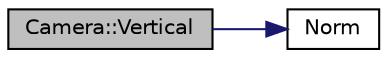 digraph "Camera::Vertical"
{
 // LATEX_PDF_SIZE
  edge [fontname="Helvetica",fontsize="10",labelfontname="Helvetica",labelfontsize="10"];
  node [fontname="Helvetica",fontsize="10",shape=record];
  rankdir="LR";
  Node1 [label="Camera::Vertical",height=0.2,width=0.4,color="black", fillcolor="grey75", style="filled", fontcolor="black",tooltip="Reset the camera so that the up vector should point to the sky."];
  Node1 -> Node2 [color="midnightblue",fontsize="10",style="solid",fontname="Helvetica"];
  Node2 [label="Norm",height=0.2,width=0.4,color="black", fillcolor="white", style="filled",URL="$evector_8h.html#af90b4e3482e18ba87ba91dac37f85813",tooltip="Compute the Euclidean norm of a vector."];
}
